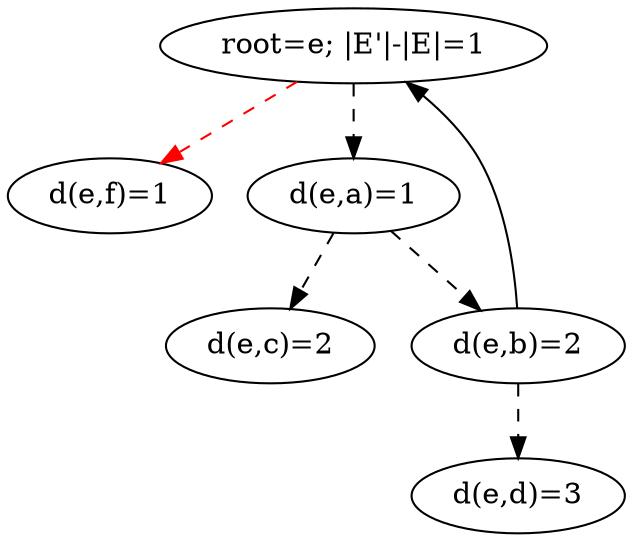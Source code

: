 digraph out {
f [label="d(e,f)=1"];
d [label="d(e,d)=3"];
e [label="root=e; |E'|-|E|=1"];
e -> f [style=dashed, color=red];
e -> a [style=dashed];
c [label="d(e,c)=2"];
b [label="d(e,b)=2"];
b -> d [style=dashed];
b -> e;
a [label="d(e,a)=1"];
a -> c [style=dashed];
a -> b [style=dashed];
}
